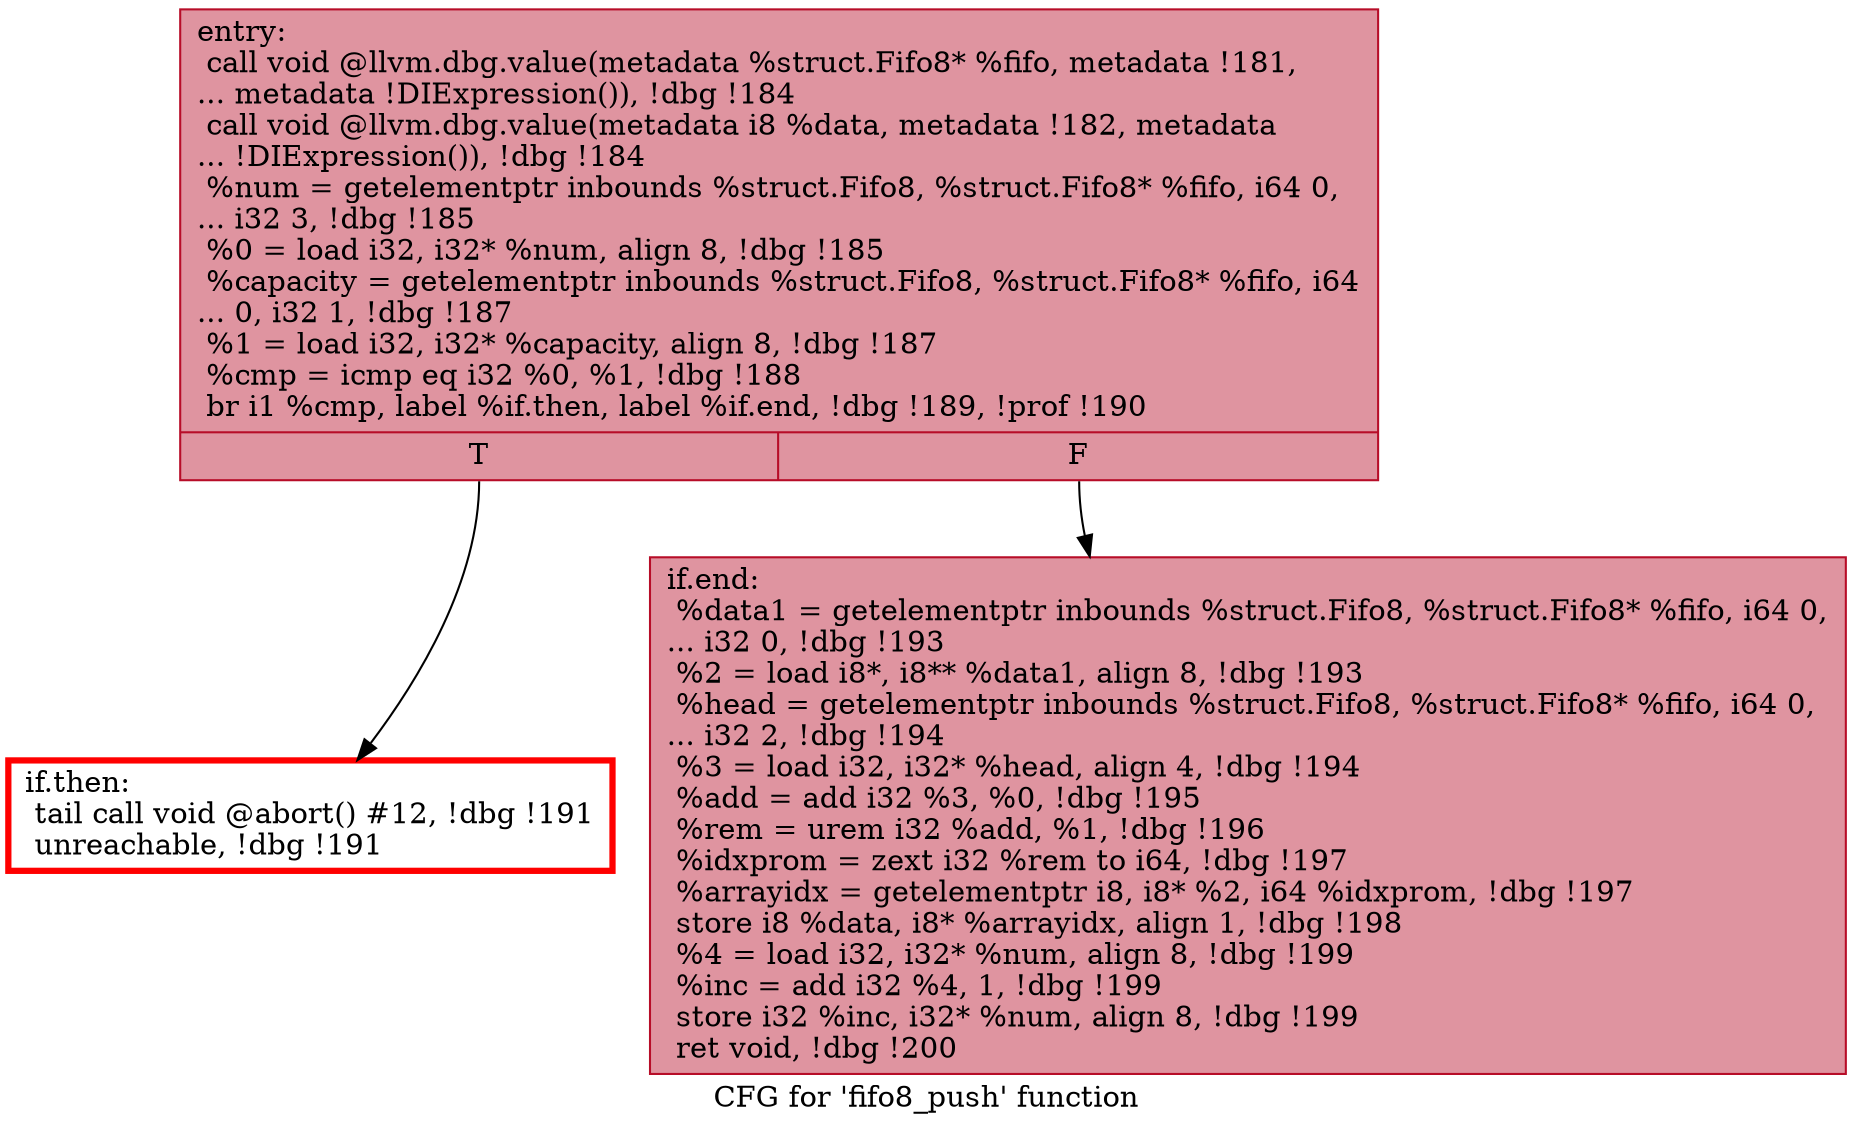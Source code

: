 digraph "CFG for 'fifo8_push' function" {
	label="CFG for 'fifo8_push' function";

	Node0x563f86558030 [shape=record,color="#b70d28ff", style=filled, fillcolor="#b70d2870",label="{entry:\l  call void @llvm.dbg.value(metadata %struct.Fifo8* %fifo, metadata !181,\l... metadata !DIExpression()), !dbg !184\l  call void @llvm.dbg.value(metadata i8 %data, metadata !182, metadata\l... !DIExpression()), !dbg !184\l  %num = getelementptr inbounds %struct.Fifo8, %struct.Fifo8* %fifo, i64 0,\l... i32 3, !dbg !185\l  %0 = load i32, i32* %num, align 8, !dbg !185\l  %capacity = getelementptr inbounds %struct.Fifo8, %struct.Fifo8* %fifo, i64\l... 0, i32 1, !dbg !187\l  %1 = load i32, i32* %capacity, align 8, !dbg !187\l  %cmp = icmp eq i32 %0, %1, !dbg !188\l  br i1 %cmp, label %if.then, label %if.end, !dbg !189, !prof !190\l|{<s0>T|<s1>F}}"];
	Node0x563f86558030:s0 -> Node0x563f86550920;
	Node0x563f86558030:s1 -> Node0x563f865584f0;
	Node0x563f86550920 [shape=record,penwidth=3.0, color="red",label="{if.then:                                          \l  tail call void @abort() #12, !dbg !191\l  unreachable, !dbg !191\l}"];
	Node0x563f865584f0 [shape=record,color="#b70d28ff", style=filled, fillcolor="#b70d2870",label="{if.end:                                           \l  %data1 = getelementptr inbounds %struct.Fifo8, %struct.Fifo8* %fifo, i64 0,\l... i32 0, !dbg !193\l  %2 = load i8*, i8** %data1, align 8, !dbg !193\l  %head = getelementptr inbounds %struct.Fifo8, %struct.Fifo8* %fifo, i64 0,\l... i32 2, !dbg !194\l  %3 = load i32, i32* %head, align 4, !dbg !194\l  %add = add i32 %3, %0, !dbg !195\l  %rem = urem i32 %add, %1, !dbg !196\l  %idxprom = zext i32 %rem to i64, !dbg !197\l  %arrayidx = getelementptr i8, i8* %2, i64 %idxprom, !dbg !197\l  store i8 %data, i8* %arrayidx, align 1, !dbg !198\l  %4 = load i32, i32* %num, align 8, !dbg !199\l  %inc = add i32 %4, 1, !dbg !199\l  store i32 %inc, i32* %num, align 8, !dbg !199\l  ret void, !dbg !200\l}"];
}
